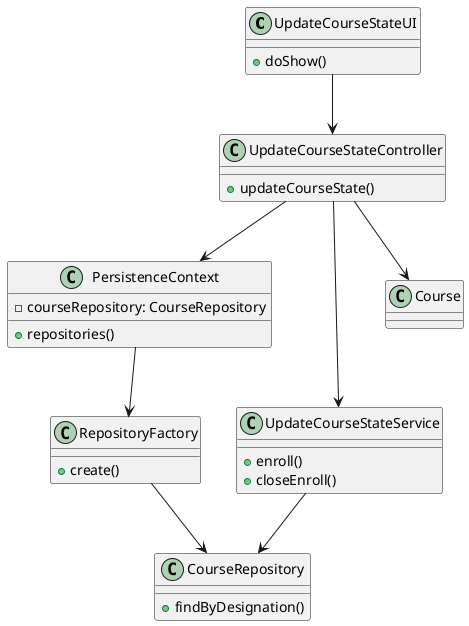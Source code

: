 @startuml

class UpdateCourseStateUI {
    +doShow()
}

class UpdateCourseStateController {
    +updateCourseState()
}

class CourseRepository {
    +findByDesignation()
}

class PersistenceContext {
    -courseRepository: CourseRepository
    +repositories()
}


class UpdateCourseStateService {
    +enroll()
    +closeEnroll()
}

class RepositoryFactory {
    +create()
}

class Course {
}

UpdateCourseStateUI --> UpdateCourseStateController
UpdateCourseStateController --> UpdateCourseStateService
UpdateCourseStateController --> PersistenceContext
PersistenceContext --> RepositoryFactory
RepositoryFactory --> CourseRepository
UpdateCourseStateService --> CourseRepository
UpdateCourseStateController --> Course

@enduml